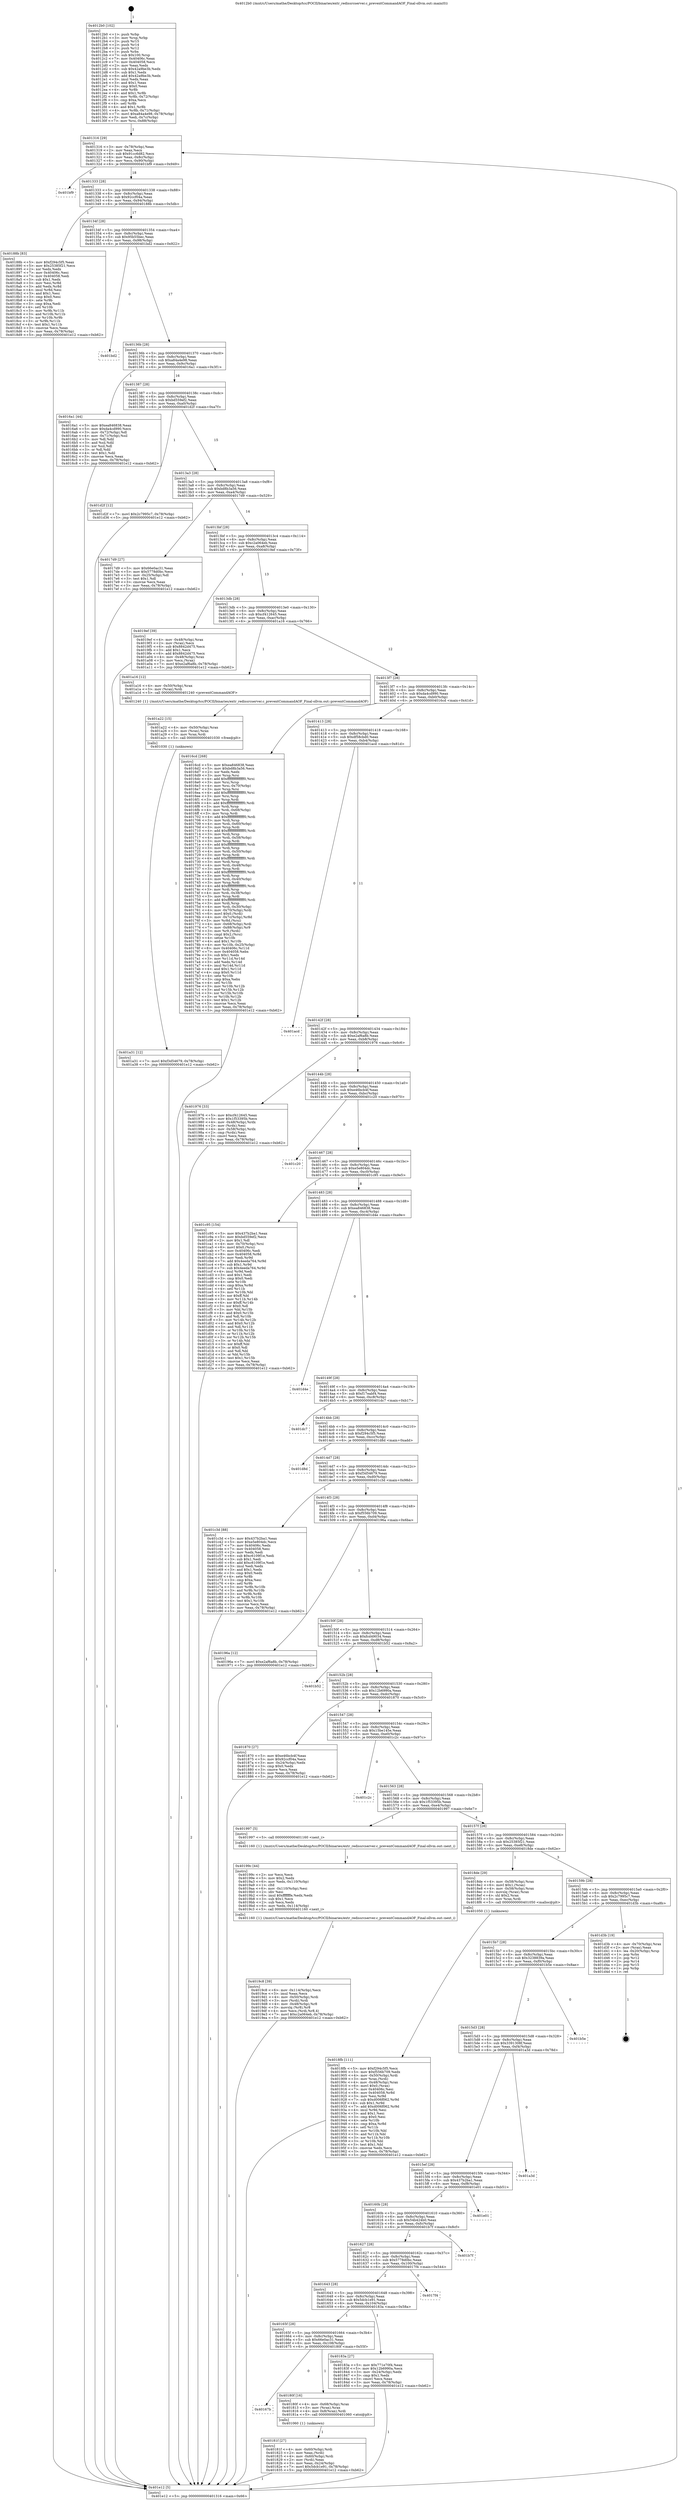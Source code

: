 digraph "0x4012b0" {
  label = "0x4012b0 (/mnt/c/Users/mathe/Desktop/tcc/POCII/binaries/extr_redissrcserver.c_preventCommandAOF_Final-ollvm.out::main(0))"
  labelloc = "t"
  node[shape=record]

  Entry [label="",width=0.3,height=0.3,shape=circle,fillcolor=black,style=filled]
  "0x401316" [label="{
     0x401316 [29]\l
     | [instrs]\l
     &nbsp;&nbsp;0x401316 \<+3\>: mov -0x78(%rbp),%eax\l
     &nbsp;&nbsp;0x401319 \<+2\>: mov %eax,%ecx\l
     &nbsp;&nbsp;0x40131b \<+6\>: sub $0x91cc6d82,%ecx\l
     &nbsp;&nbsp;0x401321 \<+6\>: mov %eax,-0x8c(%rbp)\l
     &nbsp;&nbsp;0x401327 \<+6\>: mov %ecx,-0x90(%rbp)\l
     &nbsp;&nbsp;0x40132d \<+6\>: je 0000000000401bf9 \<main+0x949\>\l
  }"]
  "0x401bf9" [label="{
     0x401bf9\l
  }", style=dashed]
  "0x401333" [label="{
     0x401333 [28]\l
     | [instrs]\l
     &nbsp;&nbsp;0x401333 \<+5\>: jmp 0000000000401338 \<main+0x88\>\l
     &nbsp;&nbsp;0x401338 \<+6\>: mov -0x8c(%rbp),%eax\l
     &nbsp;&nbsp;0x40133e \<+5\>: sub $0x92ccf04a,%eax\l
     &nbsp;&nbsp;0x401343 \<+6\>: mov %eax,-0x94(%rbp)\l
     &nbsp;&nbsp;0x401349 \<+6\>: je 000000000040188b \<main+0x5db\>\l
  }"]
  Exit [label="",width=0.3,height=0.3,shape=circle,fillcolor=black,style=filled,peripheries=2]
  "0x40188b" [label="{
     0x40188b [83]\l
     | [instrs]\l
     &nbsp;&nbsp;0x40188b \<+5\>: mov $0xf294c5f5,%eax\l
     &nbsp;&nbsp;0x401890 \<+5\>: mov $0x25385f21,%ecx\l
     &nbsp;&nbsp;0x401895 \<+2\>: xor %edx,%edx\l
     &nbsp;&nbsp;0x401897 \<+7\>: mov 0x40406c,%esi\l
     &nbsp;&nbsp;0x40189e \<+7\>: mov 0x404058,%edi\l
     &nbsp;&nbsp;0x4018a5 \<+3\>: sub $0x1,%edx\l
     &nbsp;&nbsp;0x4018a8 \<+3\>: mov %esi,%r8d\l
     &nbsp;&nbsp;0x4018ab \<+3\>: add %edx,%r8d\l
     &nbsp;&nbsp;0x4018ae \<+4\>: imul %r8d,%esi\l
     &nbsp;&nbsp;0x4018b2 \<+3\>: and $0x1,%esi\l
     &nbsp;&nbsp;0x4018b5 \<+3\>: cmp $0x0,%esi\l
     &nbsp;&nbsp;0x4018b8 \<+4\>: sete %r9b\l
     &nbsp;&nbsp;0x4018bc \<+3\>: cmp $0xa,%edi\l
     &nbsp;&nbsp;0x4018bf \<+4\>: setl %r10b\l
     &nbsp;&nbsp;0x4018c3 \<+3\>: mov %r9b,%r11b\l
     &nbsp;&nbsp;0x4018c6 \<+3\>: and %r10b,%r11b\l
     &nbsp;&nbsp;0x4018c9 \<+3\>: xor %r10b,%r9b\l
     &nbsp;&nbsp;0x4018cc \<+3\>: or %r9b,%r11b\l
     &nbsp;&nbsp;0x4018cf \<+4\>: test $0x1,%r11b\l
     &nbsp;&nbsp;0x4018d3 \<+3\>: cmovne %ecx,%eax\l
     &nbsp;&nbsp;0x4018d6 \<+3\>: mov %eax,-0x78(%rbp)\l
     &nbsp;&nbsp;0x4018d9 \<+5\>: jmp 0000000000401e12 \<main+0xb62\>\l
  }"]
  "0x40134f" [label="{
     0x40134f [28]\l
     | [instrs]\l
     &nbsp;&nbsp;0x40134f \<+5\>: jmp 0000000000401354 \<main+0xa4\>\l
     &nbsp;&nbsp;0x401354 \<+6\>: mov -0x8c(%rbp),%eax\l
     &nbsp;&nbsp;0x40135a \<+5\>: sub $0x95b55bec,%eax\l
     &nbsp;&nbsp;0x40135f \<+6\>: mov %eax,-0x98(%rbp)\l
     &nbsp;&nbsp;0x401365 \<+6\>: je 0000000000401bd2 \<main+0x922\>\l
  }"]
  "0x401a31" [label="{
     0x401a31 [12]\l
     | [instrs]\l
     &nbsp;&nbsp;0x401a31 \<+7\>: movl $0xf3d54679,-0x78(%rbp)\l
     &nbsp;&nbsp;0x401a38 \<+5\>: jmp 0000000000401e12 \<main+0xb62\>\l
  }"]
  "0x401bd2" [label="{
     0x401bd2\l
  }", style=dashed]
  "0x40136b" [label="{
     0x40136b [28]\l
     | [instrs]\l
     &nbsp;&nbsp;0x40136b \<+5\>: jmp 0000000000401370 \<main+0xc0\>\l
     &nbsp;&nbsp;0x401370 \<+6\>: mov -0x8c(%rbp),%eax\l
     &nbsp;&nbsp;0x401376 \<+5\>: sub $0xa84a4e98,%eax\l
     &nbsp;&nbsp;0x40137b \<+6\>: mov %eax,-0x9c(%rbp)\l
     &nbsp;&nbsp;0x401381 \<+6\>: je 00000000004016a1 \<main+0x3f1\>\l
  }"]
  "0x401a22" [label="{
     0x401a22 [15]\l
     | [instrs]\l
     &nbsp;&nbsp;0x401a22 \<+4\>: mov -0x50(%rbp),%rax\l
     &nbsp;&nbsp;0x401a26 \<+3\>: mov (%rax),%rax\l
     &nbsp;&nbsp;0x401a29 \<+3\>: mov %rax,%rdi\l
     &nbsp;&nbsp;0x401a2c \<+5\>: call 0000000000401030 \<free@plt\>\l
     | [calls]\l
     &nbsp;&nbsp;0x401030 \{1\} (unknown)\l
  }"]
  "0x4016a1" [label="{
     0x4016a1 [44]\l
     | [instrs]\l
     &nbsp;&nbsp;0x4016a1 \<+5\>: mov $0xea846838,%eax\l
     &nbsp;&nbsp;0x4016a6 \<+5\>: mov $0xda4cd990,%ecx\l
     &nbsp;&nbsp;0x4016ab \<+3\>: mov -0x72(%rbp),%dl\l
     &nbsp;&nbsp;0x4016ae \<+4\>: mov -0x71(%rbp),%sil\l
     &nbsp;&nbsp;0x4016b2 \<+3\>: mov %dl,%dil\l
     &nbsp;&nbsp;0x4016b5 \<+3\>: and %sil,%dil\l
     &nbsp;&nbsp;0x4016b8 \<+3\>: xor %sil,%dl\l
     &nbsp;&nbsp;0x4016bb \<+3\>: or %dl,%dil\l
     &nbsp;&nbsp;0x4016be \<+4\>: test $0x1,%dil\l
     &nbsp;&nbsp;0x4016c2 \<+3\>: cmovne %ecx,%eax\l
     &nbsp;&nbsp;0x4016c5 \<+3\>: mov %eax,-0x78(%rbp)\l
     &nbsp;&nbsp;0x4016c8 \<+5\>: jmp 0000000000401e12 \<main+0xb62\>\l
  }"]
  "0x401387" [label="{
     0x401387 [28]\l
     | [instrs]\l
     &nbsp;&nbsp;0x401387 \<+5\>: jmp 000000000040138c \<main+0xdc\>\l
     &nbsp;&nbsp;0x40138c \<+6\>: mov -0x8c(%rbp),%eax\l
     &nbsp;&nbsp;0x401392 \<+5\>: sub $0xbd559ef2,%eax\l
     &nbsp;&nbsp;0x401397 \<+6\>: mov %eax,-0xa0(%rbp)\l
     &nbsp;&nbsp;0x40139d \<+6\>: je 0000000000401d2f \<main+0xa7f\>\l
  }"]
  "0x401e12" [label="{
     0x401e12 [5]\l
     | [instrs]\l
     &nbsp;&nbsp;0x401e12 \<+5\>: jmp 0000000000401316 \<main+0x66\>\l
  }"]
  "0x4012b0" [label="{
     0x4012b0 [102]\l
     | [instrs]\l
     &nbsp;&nbsp;0x4012b0 \<+1\>: push %rbp\l
     &nbsp;&nbsp;0x4012b1 \<+3\>: mov %rsp,%rbp\l
     &nbsp;&nbsp;0x4012b4 \<+2\>: push %r15\l
     &nbsp;&nbsp;0x4012b6 \<+2\>: push %r14\l
     &nbsp;&nbsp;0x4012b8 \<+2\>: push %r12\l
     &nbsp;&nbsp;0x4012ba \<+1\>: push %rbx\l
     &nbsp;&nbsp;0x4012bb \<+7\>: sub $0x100,%rsp\l
     &nbsp;&nbsp;0x4012c2 \<+7\>: mov 0x40406c,%eax\l
     &nbsp;&nbsp;0x4012c9 \<+7\>: mov 0x404058,%ecx\l
     &nbsp;&nbsp;0x4012d0 \<+2\>: mov %eax,%edx\l
     &nbsp;&nbsp;0x4012d2 \<+6\>: sub $0x42a9be3b,%edx\l
     &nbsp;&nbsp;0x4012d8 \<+3\>: sub $0x1,%edx\l
     &nbsp;&nbsp;0x4012db \<+6\>: add $0x42a9be3b,%edx\l
     &nbsp;&nbsp;0x4012e1 \<+3\>: imul %edx,%eax\l
     &nbsp;&nbsp;0x4012e4 \<+3\>: and $0x1,%eax\l
     &nbsp;&nbsp;0x4012e7 \<+3\>: cmp $0x0,%eax\l
     &nbsp;&nbsp;0x4012ea \<+4\>: sete %r8b\l
     &nbsp;&nbsp;0x4012ee \<+4\>: and $0x1,%r8b\l
     &nbsp;&nbsp;0x4012f2 \<+4\>: mov %r8b,-0x72(%rbp)\l
     &nbsp;&nbsp;0x4012f6 \<+3\>: cmp $0xa,%ecx\l
     &nbsp;&nbsp;0x4012f9 \<+4\>: setl %r8b\l
     &nbsp;&nbsp;0x4012fd \<+4\>: and $0x1,%r8b\l
     &nbsp;&nbsp;0x401301 \<+4\>: mov %r8b,-0x71(%rbp)\l
     &nbsp;&nbsp;0x401305 \<+7\>: movl $0xa84a4e98,-0x78(%rbp)\l
     &nbsp;&nbsp;0x40130c \<+3\>: mov %edi,-0x7c(%rbp)\l
     &nbsp;&nbsp;0x40130f \<+7\>: mov %rsi,-0x88(%rbp)\l
  }"]
  "0x4019c8" [label="{
     0x4019c8 [39]\l
     | [instrs]\l
     &nbsp;&nbsp;0x4019c8 \<+6\>: mov -0x114(%rbp),%ecx\l
     &nbsp;&nbsp;0x4019ce \<+3\>: imul %eax,%ecx\l
     &nbsp;&nbsp;0x4019d1 \<+4\>: mov -0x50(%rbp),%rdi\l
     &nbsp;&nbsp;0x4019d5 \<+3\>: mov (%rdi),%rdi\l
     &nbsp;&nbsp;0x4019d8 \<+4\>: mov -0x48(%rbp),%r8\l
     &nbsp;&nbsp;0x4019dc \<+3\>: movslq (%r8),%r8\l
     &nbsp;&nbsp;0x4019df \<+4\>: mov %ecx,(%rdi,%r8,4)\l
     &nbsp;&nbsp;0x4019e3 \<+7\>: movl $0xc2a064eb,-0x78(%rbp)\l
     &nbsp;&nbsp;0x4019ea \<+5\>: jmp 0000000000401e12 \<main+0xb62\>\l
  }"]
  "0x401d2f" [label="{
     0x401d2f [12]\l
     | [instrs]\l
     &nbsp;&nbsp;0x401d2f \<+7\>: movl $0x2c7995c7,-0x78(%rbp)\l
     &nbsp;&nbsp;0x401d36 \<+5\>: jmp 0000000000401e12 \<main+0xb62\>\l
  }"]
  "0x4013a3" [label="{
     0x4013a3 [28]\l
     | [instrs]\l
     &nbsp;&nbsp;0x4013a3 \<+5\>: jmp 00000000004013a8 \<main+0xf8\>\l
     &nbsp;&nbsp;0x4013a8 \<+6\>: mov -0x8c(%rbp),%eax\l
     &nbsp;&nbsp;0x4013ae \<+5\>: sub $0xbd8b3a56,%eax\l
     &nbsp;&nbsp;0x4013b3 \<+6\>: mov %eax,-0xa4(%rbp)\l
     &nbsp;&nbsp;0x4013b9 \<+6\>: je 00000000004017d9 \<main+0x529\>\l
  }"]
  "0x40199c" [label="{
     0x40199c [44]\l
     | [instrs]\l
     &nbsp;&nbsp;0x40199c \<+2\>: xor %ecx,%ecx\l
     &nbsp;&nbsp;0x40199e \<+5\>: mov $0x2,%edx\l
     &nbsp;&nbsp;0x4019a3 \<+6\>: mov %edx,-0x110(%rbp)\l
     &nbsp;&nbsp;0x4019a9 \<+1\>: cltd\l
     &nbsp;&nbsp;0x4019aa \<+6\>: mov -0x110(%rbp),%esi\l
     &nbsp;&nbsp;0x4019b0 \<+2\>: idiv %esi\l
     &nbsp;&nbsp;0x4019b2 \<+6\>: imul $0xfffffffe,%edx,%edx\l
     &nbsp;&nbsp;0x4019b8 \<+3\>: sub $0x1,%ecx\l
     &nbsp;&nbsp;0x4019bb \<+2\>: sub %ecx,%edx\l
     &nbsp;&nbsp;0x4019bd \<+6\>: mov %edx,-0x114(%rbp)\l
     &nbsp;&nbsp;0x4019c3 \<+5\>: call 0000000000401160 \<next_i\>\l
     | [calls]\l
     &nbsp;&nbsp;0x401160 \{1\} (/mnt/c/Users/mathe/Desktop/tcc/POCII/binaries/extr_redissrcserver.c_preventCommandAOF_Final-ollvm.out::next_i)\l
  }"]
  "0x4017d9" [label="{
     0x4017d9 [27]\l
     | [instrs]\l
     &nbsp;&nbsp;0x4017d9 \<+5\>: mov $0x66e0ac31,%eax\l
     &nbsp;&nbsp;0x4017de \<+5\>: mov $0x5778d0bc,%ecx\l
     &nbsp;&nbsp;0x4017e3 \<+3\>: mov -0x25(%rbp),%dl\l
     &nbsp;&nbsp;0x4017e6 \<+3\>: test $0x1,%dl\l
     &nbsp;&nbsp;0x4017e9 \<+3\>: cmovne %ecx,%eax\l
     &nbsp;&nbsp;0x4017ec \<+3\>: mov %eax,-0x78(%rbp)\l
     &nbsp;&nbsp;0x4017ef \<+5\>: jmp 0000000000401e12 \<main+0xb62\>\l
  }"]
  "0x4013bf" [label="{
     0x4013bf [28]\l
     | [instrs]\l
     &nbsp;&nbsp;0x4013bf \<+5\>: jmp 00000000004013c4 \<main+0x114\>\l
     &nbsp;&nbsp;0x4013c4 \<+6\>: mov -0x8c(%rbp),%eax\l
     &nbsp;&nbsp;0x4013ca \<+5\>: sub $0xc2a064eb,%eax\l
     &nbsp;&nbsp;0x4013cf \<+6\>: mov %eax,-0xa8(%rbp)\l
     &nbsp;&nbsp;0x4013d5 \<+6\>: je 00000000004019ef \<main+0x73f\>\l
  }"]
  "0x4018fb" [label="{
     0x4018fb [111]\l
     | [instrs]\l
     &nbsp;&nbsp;0x4018fb \<+5\>: mov $0xf294c5f5,%ecx\l
     &nbsp;&nbsp;0x401900 \<+5\>: mov $0xf556b709,%edx\l
     &nbsp;&nbsp;0x401905 \<+4\>: mov -0x50(%rbp),%rdi\l
     &nbsp;&nbsp;0x401909 \<+3\>: mov %rax,(%rdi)\l
     &nbsp;&nbsp;0x40190c \<+4\>: mov -0x48(%rbp),%rax\l
     &nbsp;&nbsp;0x401910 \<+6\>: movl $0x0,(%rax)\l
     &nbsp;&nbsp;0x401916 \<+7\>: mov 0x40406c,%esi\l
     &nbsp;&nbsp;0x40191d \<+8\>: mov 0x404058,%r8d\l
     &nbsp;&nbsp;0x401925 \<+3\>: mov %esi,%r9d\l
     &nbsp;&nbsp;0x401928 \<+7\>: sub $0xd006f062,%r9d\l
     &nbsp;&nbsp;0x40192f \<+4\>: sub $0x1,%r9d\l
     &nbsp;&nbsp;0x401933 \<+7\>: add $0xd006f062,%r9d\l
     &nbsp;&nbsp;0x40193a \<+4\>: imul %r9d,%esi\l
     &nbsp;&nbsp;0x40193e \<+3\>: and $0x1,%esi\l
     &nbsp;&nbsp;0x401941 \<+3\>: cmp $0x0,%esi\l
     &nbsp;&nbsp;0x401944 \<+4\>: sete %r10b\l
     &nbsp;&nbsp;0x401948 \<+4\>: cmp $0xa,%r8d\l
     &nbsp;&nbsp;0x40194c \<+4\>: setl %r11b\l
     &nbsp;&nbsp;0x401950 \<+3\>: mov %r10b,%bl\l
     &nbsp;&nbsp;0x401953 \<+3\>: and %r11b,%bl\l
     &nbsp;&nbsp;0x401956 \<+3\>: xor %r11b,%r10b\l
     &nbsp;&nbsp;0x401959 \<+3\>: or %r10b,%bl\l
     &nbsp;&nbsp;0x40195c \<+3\>: test $0x1,%bl\l
     &nbsp;&nbsp;0x40195f \<+3\>: cmovne %edx,%ecx\l
     &nbsp;&nbsp;0x401962 \<+3\>: mov %ecx,-0x78(%rbp)\l
     &nbsp;&nbsp;0x401965 \<+5\>: jmp 0000000000401e12 \<main+0xb62\>\l
  }"]
  "0x4019ef" [label="{
     0x4019ef [39]\l
     | [instrs]\l
     &nbsp;&nbsp;0x4019ef \<+4\>: mov -0x48(%rbp),%rax\l
     &nbsp;&nbsp;0x4019f3 \<+2\>: mov (%rax),%ecx\l
     &nbsp;&nbsp;0x4019f5 \<+6\>: sub $0x8842d475,%ecx\l
     &nbsp;&nbsp;0x4019fb \<+3\>: add $0x1,%ecx\l
     &nbsp;&nbsp;0x4019fe \<+6\>: add $0x8842d475,%ecx\l
     &nbsp;&nbsp;0x401a04 \<+4\>: mov -0x48(%rbp),%rax\l
     &nbsp;&nbsp;0x401a08 \<+2\>: mov %ecx,(%rax)\l
     &nbsp;&nbsp;0x401a0a \<+7\>: movl $0xe2af6a8b,-0x78(%rbp)\l
     &nbsp;&nbsp;0x401a11 \<+5\>: jmp 0000000000401e12 \<main+0xb62\>\l
  }"]
  "0x4013db" [label="{
     0x4013db [28]\l
     | [instrs]\l
     &nbsp;&nbsp;0x4013db \<+5\>: jmp 00000000004013e0 \<main+0x130\>\l
     &nbsp;&nbsp;0x4013e0 \<+6\>: mov -0x8c(%rbp),%eax\l
     &nbsp;&nbsp;0x4013e6 \<+5\>: sub $0xcf412645,%eax\l
     &nbsp;&nbsp;0x4013eb \<+6\>: mov %eax,-0xac(%rbp)\l
     &nbsp;&nbsp;0x4013f1 \<+6\>: je 0000000000401a16 \<main+0x766\>\l
  }"]
  "0x40181f" [label="{
     0x40181f [27]\l
     | [instrs]\l
     &nbsp;&nbsp;0x40181f \<+4\>: mov -0x60(%rbp),%rdi\l
     &nbsp;&nbsp;0x401823 \<+2\>: mov %eax,(%rdi)\l
     &nbsp;&nbsp;0x401825 \<+4\>: mov -0x60(%rbp),%rdi\l
     &nbsp;&nbsp;0x401829 \<+2\>: mov (%rdi),%eax\l
     &nbsp;&nbsp;0x40182b \<+3\>: mov %eax,-0x24(%rbp)\l
     &nbsp;&nbsp;0x40182e \<+7\>: movl $0x5dcb1e91,-0x78(%rbp)\l
     &nbsp;&nbsp;0x401835 \<+5\>: jmp 0000000000401e12 \<main+0xb62\>\l
  }"]
  "0x401a16" [label="{
     0x401a16 [12]\l
     | [instrs]\l
     &nbsp;&nbsp;0x401a16 \<+4\>: mov -0x50(%rbp),%rax\l
     &nbsp;&nbsp;0x401a1a \<+3\>: mov (%rax),%rdi\l
     &nbsp;&nbsp;0x401a1d \<+5\>: call 0000000000401240 \<preventCommandAOF\>\l
     | [calls]\l
     &nbsp;&nbsp;0x401240 \{1\} (/mnt/c/Users/mathe/Desktop/tcc/POCII/binaries/extr_redissrcserver.c_preventCommandAOF_Final-ollvm.out::preventCommandAOF)\l
  }"]
  "0x4013f7" [label="{
     0x4013f7 [28]\l
     | [instrs]\l
     &nbsp;&nbsp;0x4013f7 \<+5\>: jmp 00000000004013fc \<main+0x14c\>\l
     &nbsp;&nbsp;0x4013fc \<+6\>: mov -0x8c(%rbp),%eax\l
     &nbsp;&nbsp;0x401402 \<+5\>: sub $0xda4cd990,%eax\l
     &nbsp;&nbsp;0x401407 \<+6\>: mov %eax,-0xb0(%rbp)\l
     &nbsp;&nbsp;0x40140d \<+6\>: je 00000000004016cd \<main+0x41d\>\l
  }"]
  "0x40167b" [label="{
     0x40167b\l
  }", style=dashed]
  "0x4016cd" [label="{
     0x4016cd [268]\l
     | [instrs]\l
     &nbsp;&nbsp;0x4016cd \<+5\>: mov $0xea846838,%eax\l
     &nbsp;&nbsp;0x4016d2 \<+5\>: mov $0xbd8b3a56,%ecx\l
     &nbsp;&nbsp;0x4016d7 \<+2\>: xor %edx,%edx\l
     &nbsp;&nbsp;0x4016d9 \<+3\>: mov %rsp,%rsi\l
     &nbsp;&nbsp;0x4016dc \<+4\>: add $0xfffffffffffffff0,%rsi\l
     &nbsp;&nbsp;0x4016e0 \<+3\>: mov %rsi,%rsp\l
     &nbsp;&nbsp;0x4016e3 \<+4\>: mov %rsi,-0x70(%rbp)\l
     &nbsp;&nbsp;0x4016e7 \<+3\>: mov %rsp,%rsi\l
     &nbsp;&nbsp;0x4016ea \<+4\>: add $0xfffffffffffffff0,%rsi\l
     &nbsp;&nbsp;0x4016ee \<+3\>: mov %rsi,%rsp\l
     &nbsp;&nbsp;0x4016f1 \<+3\>: mov %rsp,%rdi\l
     &nbsp;&nbsp;0x4016f4 \<+4\>: add $0xfffffffffffffff0,%rdi\l
     &nbsp;&nbsp;0x4016f8 \<+3\>: mov %rdi,%rsp\l
     &nbsp;&nbsp;0x4016fb \<+4\>: mov %rdi,-0x68(%rbp)\l
     &nbsp;&nbsp;0x4016ff \<+3\>: mov %rsp,%rdi\l
     &nbsp;&nbsp;0x401702 \<+4\>: add $0xfffffffffffffff0,%rdi\l
     &nbsp;&nbsp;0x401706 \<+3\>: mov %rdi,%rsp\l
     &nbsp;&nbsp;0x401709 \<+4\>: mov %rdi,-0x60(%rbp)\l
     &nbsp;&nbsp;0x40170d \<+3\>: mov %rsp,%rdi\l
     &nbsp;&nbsp;0x401710 \<+4\>: add $0xfffffffffffffff0,%rdi\l
     &nbsp;&nbsp;0x401714 \<+3\>: mov %rdi,%rsp\l
     &nbsp;&nbsp;0x401717 \<+4\>: mov %rdi,-0x58(%rbp)\l
     &nbsp;&nbsp;0x40171b \<+3\>: mov %rsp,%rdi\l
     &nbsp;&nbsp;0x40171e \<+4\>: add $0xfffffffffffffff0,%rdi\l
     &nbsp;&nbsp;0x401722 \<+3\>: mov %rdi,%rsp\l
     &nbsp;&nbsp;0x401725 \<+4\>: mov %rdi,-0x50(%rbp)\l
     &nbsp;&nbsp;0x401729 \<+3\>: mov %rsp,%rdi\l
     &nbsp;&nbsp;0x40172c \<+4\>: add $0xfffffffffffffff0,%rdi\l
     &nbsp;&nbsp;0x401730 \<+3\>: mov %rdi,%rsp\l
     &nbsp;&nbsp;0x401733 \<+4\>: mov %rdi,-0x48(%rbp)\l
     &nbsp;&nbsp;0x401737 \<+3\>: mov %rsp,%rdi\l
     &nbsp;&nbsp;0x40173a \<+4\>: add $0xfffffffffffffff0,%rdi\l
     &nbsp;&nbsp;0x40173e \<+3\>: mov %rdi,%rsp\l
     &nbsp;&nbsp;0x401741 \<+4\>: mov %rdi,-0x40(%rbp)\l
     &nbsp;&nbsp;0x401745 \<+3\>: mov %rsp,%rdi\l
     &nbsp;&nbsp;0x401748 \<+4\>: add $0xfffffffffffffff0,%rdi\l
     &nbsp;&nbsp;0x40174c \<+3\>: mov %rdi,%rsp\l
     &nbsp;&nbsp;0x40174f \<+4\>: mov %rdi,-0x38(%rbp)\l
     &nbsp;&nbsp;0x401753 \<+3\>: mov %rsp,%rdi\l
     &nbsp;&nbsp;0x401756 \<+4\>: add $0xfffffffffffffff0,%rdi\l
     &nbsp;&nbsp;0x40175a \<+3\>: mov %rdi,%rsp\l
     &nbsp;&nbsp;0x40175d \<+4\>: mov %rdi,-0x30(%rbp)\l
     &nbsp;&nbsp;0x401761 \<+4\>: mov -0x70(%rbp),%rdi\l
     &nbsp;&nbsp;0x401765 \<+6\>: movl $0x0,(%rdi)\l
     &nbsp;&nbsp;0x40176b \<+4\>: mov -0x7c(%rbp),%r8d\l
     &nbsp;&nbsp;0x40176f \<+3\>: mov %r8d,(%rsi)\l
     &nbsp;&nbsp;0x401772 \<+4\>: mov -0x68(%rbp),%rdi\l
     &nbsp;&nbsp;0x401776 \<+7\>: mov -0x88(%rbp),%r9\l
     &nbsp;&nbsp;0x40177d \<+3\>: mov %r9,(%rdi)\l
     &nbsp;&nbsp;0x401780 \<+3\>: cmpl $0x2,(%rsi)\l
     &nbsp;&nbsp;0x401783 \<+4\>: setne %r10b\l
     &nbsp;&nbsp;0x401787 \<+4\>: and $0x1,%r10b\l
     &nbsp;&nbsp;0x40178b \<+4\>: mov %r10b,-0x25(%rbp)\l
     &nbsp;&nbsp;0x40178f \<+8\>: mov 0x40406c,%r11d\l
     &nbsp;&nbsp;0x401797 \<+7\>: mov 0x404058,%ebx\l
     &nbsp;&nbsp;0x40179e \<+3\>: sub $0x1,%edx\l
     &nbsp;&nbsp;0x4017a1 \<+3\>: mov %r11d,%r14d\l
     &nbsp;&nbsp;0x4017a4 \<+3\>: add %edx,%r14d\l
     &nbsp;&nbsp;0x4017a7 \<+4\>: imul %r14d,%r11d\l
     &nbsp;&nbsp;0x4017ab \<+4\>: and $0x1,%r11d\l
     &nbsp;&nbsp;0x4017af \<+4\>: cmp $0x0,%r11d\l
     &nbsp;&nbsp;0x4017b3 \<+4\>: sete %r10b\l
     &nbsp;&nbsp;0x4017b7 \<+3\>: cmp $0xa,%ebx\l
     &nbsp;&nbsp;0x4017ba \<+4\>: setl %r15b\l
     &nbsp;&nbsp;0x4017be \<+3\>: mov %r10b,%r12b\l
     &nbsp;&nbsp;0x4017c1 \<+3\>: and %r15b,%r12b\l
     &nbsp;&nbsp;0x4017c4 \<+3\>: xor %r15b,%r10b\l
     &nbsp;&nbsp;0x4017c7 \<+3\>: or %r10b,%r12b\l
     &nbsp;&nbsp;0x4017ca \<+4\>: test $0x1,%r12b\l
     &nbsp;&nbsp;0x4017ce \<+3\>: cmovne %ecx,%eax\l
     &nbsp;&nbsp;0x4017d1 \<+3\>: mov %eax,-0x78(%rbp)\l
     &nbsp;&nbsp;0x4017d4 \<+5\>: jmp 0000000000401e12 \<main+0xb62\>\l
  }"]
  "0x401413" [label="{
     0x401413 [28]\l
     | [instrs]\l
     &nbsp;&nbsp;0x401413 \<+5\>: jmp 0000000000401418 \<main+0x168\>\l
     &nbsp;&nbsp;0x401418 \<+6\>: mov -0x8c(%rbp),%eax\l
     &nbsp;&nbsp;0x40141e \<+5\>: sub $0xdf58cbd0,%eax\l
     &nbsp;&nbsp;0x401423 \<+6\>: mov %eax,-0xb4(%rbp)\l
     &nbsp;&nbsp;0x401429 \<+6\>: je 0000000000401acd \<main+0x81d\>\l
  }"]
  "0x40180f" [label="{
     0x40180f [16]\l
     | [instrs]\l
     &nbsp;&nbsp;0x40180f \<+4\>: mov -0x68(%rbp),%rax\l
     &nbsp;&nbsp;0x401813 \<+3\>: mov (%rax),%rax\l
     &nbsp;&nbsp;0x401816 \<+4\>: mov 0x8(%rax),%rdi\l
     &nbsp;&nbsp;0x40181a \<+5\>: call 0000000000401060 \<atoi@plt\>\l
     | [calls]\l
     &nbsp;&nbsp;0x401060 \{1\} (unknown)\l
  }"]
  "0x40165f" [label="{
     0x40165f [28]\l
     | [instrs]\l
     &nbsp;&nbsp;0x40165f \<+5\>: jmp 0000000000401664 \<main+0x3b4\>\l
     &nbsp;&nbsp;0x401664 \<+6\>: mov -0x8c(%rbp),%eax\l
     &nbsp;&nbsp;0x40166a \<+5\>: sub $0x66e0ac31,%eax\l
     &nbsp;&nbsp;0x40166f \<+6\>: mov %eax,-0x108(%rbp)\l
     &nbsp;&nbsp;0x401675 \<+6\>: je 000000000040180f \<main+0x55f\>\l
  }"]
  "0x401acd" [label="{
     0x401acd\l
  }", style=dashed]
  "0x40142f" [label="{
     0x40142f [28]\l
     | [instrs]\l
     &nbsp;&nbsp;0x40142f \<+5\>: jmp 0000000000401434 \<main+0x184\>\l
     &nbsp;&nbsp;0x401434 \<+6\>: mov -0x8c(%rbp),%eax\l
     &nbsp;&nbsp;0x40143a \<+5\>: sub $0xe2af6a8b,%eax\l
     &nbsp;&nbsp;0x40143f \<+6\>: mov %eax,-0xb8(%rbp)\l
     &nbsp;&nbsp;0x401445 \<+6\>: je 0000000000401976 \<main+0x6c6\>\l
  }"]
  "0x40183a" [label="{
     0x40183a [27]\l
     | [instrs]\l
     &nbsp;&nbsp;0x40183a \<+5\>: mov $0x771e70f4,%eax\l
     &nbsp;&nbsp;0x40183f \<+5\>: mov $0x12b6990a,%ecx\l
     &nbsp;&nbsp;0x401844 \<+3\>: mov -0x24(%rbp),%edx\l
     &nbsp;&nbsp;0x401847 \<+3\>: cmp $0x1,%edx\l
     &nbsp;&nbsp;0x40184a \<+3\>: cmovl %ecx,%eax\l
     &nbsp;&nbsp;0x40184d \<+3\>: mov %eax,-0x78(%rbp)\l
     &nbsp;&nbsp;0x401850 \<+5\>: jmp 0000000000401e12 \<main+0xb62\>\l
  }"]
  "0x401976" [label="{
     0x401976 [33]\l
     | [instrs]\l
     &nbsp;&nbsp;0x401976 \<+5\>: mov $0xcf412645,%eax\l
     &nbsp;&nbsp;0x40197b \<+5\>: mov $0x1f53395b,%ecx\l
     &nbsp;&nbsp;0x401980 \<+4\>: mov -0x48(%rbp),%rdx\l
     &nbsp;&nbsp;0x401984 \<+2\>: mov (%rdx),%esi\l
     &nbsp;&nbsp;0x401986 \<+4\>: mov -0x58(%rbp),%rdx\l
     &nbsp;&nbsp;0x40198a \<+2\>: cmp (%rdx),%esi\l
     &nbsp;&nbsp;0x40198c \<+3\>: cmovl %ecx,%eax\l
     &nbsp;&nbsp;0x40198f \<+3\>: mov %eax,-0x78(%rbp)\l
     &nbsp;&nbsp;0x401992 \<+5\>: jmp 0000000000401e12 \<main+0xb62\>\l
  }"]
  "0x40144b" [label="{
     0x40144b [28]\l
     | [instrs]\l
     &nbsp;&nbsp;0x40144b \<+5\>: jmp 0000000000401450 \<main+0x1a0\>\l
     &nbsp;&nbsp;0x401450 \<+6\>: mov -0x8c(%rbp),%eax\l
     &nbsp;&nbsp;0x401456 \<+5\>: sub $0xe46bcb4f,%eax\l
     &nbsp;&nbsp;0x40145b \<+6\>: mov %eax,-0xbc(%rbp)\l
     &nbsp;&nbsp;0x401461 \<+6\>: je 0000000000401c20 \<main+0x970\>\l
  }"]
  "0x401643" [label="{
     0x401643 [28]\l
     | [instrs]\l
     &nbsp;&nbsp;0x401643 \<+5\>: jmp 0000000000401648 \<main+0x398\>\l
     &nbsp;&nbsp;0x401648 \<+6\>: mov -0x8c(%rbp),%eax\l
     &nbsp;&nbsp;0x40164e \<+5\>: sub $0x5dcb1e91,%eax\l
     &nbsp;&nbsp;0x401653 \<+6\>: mov %eax,-0x104(%rbp)\l
     &nbsp;&nbsp;0x401659 \<+6\>: je 000000000040183a \<main+0x58a\>\l
  }"]
  "0x401c20" [label="{
     0x401c20\l
  }", style=dashed]
  "0x401467" [label="{
     0x401467 [28]\l
     | [instrs]\l
     &nbsp;&nbsp;0x401467 \<+5\>: jmp 000000000040146c \<main+0x1bc\>\l
     &nbsp;&nbsp;0x40146c \<+6\>: mov -0x8c(%rbp),%eax\l
     &nbsp;&nbsp;0x401472 \<+5\>: sub $0xe5e804dc,%eax\l
     &nbsp;&nbsp;0x401477 \<+6\>: mov %eax,-0xc0(%rbp)\l
     &nbsp;&nbsp;0x40147d \<+6\>: je 0000000000401c95 \<main+0x9e5\>\l
  }"]
  "0x4017f4" [label="{
     0x4017f4\l
  }", style=dashed]
  "0x401c95" [label="{
     0x401c95 [154]\l
     | [instrs]\l
     &nbsp;&nbsp;0x401c95 \<+5\>: mov $0x437b2ba1,%eax\l
     &nbsp;&nbsp;0x401c9a \<+5\>: mov $0xbd559ef2,%ecx\l
     &nbsp;&nbsp;0x401c9f \<+2\>: mov $0x1,%dl\l
     &nbsp;&nbsp;0x401ca1 \<+4\>: mov -0x70(%rbp),%rsi\l
     &nbsp;&nbsp;0x401ca5 \<+6\>: movl $0x0,(%rsi)\l
     &nbsp;&nbsp;0x401cab \<+7\>: mov 0x40406c,%edi\l
     &nbsp;&nbsp;0x401cb2 \<+8\>: mov 0x404058,%r8d\l
     &nbsp;&nbsp;0x401cba \<+3\>: mov %edi,%r9d\l
     &nbsp;&nbsp;0x401cbd \<+7\>: add $0x4eeda764,%r9d\l
     &nbsp;&nbsp;0x401cc4 \<+4\>: sub $0x1,%r9d\l
     &nbsp;&nbsp;0x401cc8 \<+7\>: sub $0x4eeda764,%r9d\l
     &nbsp;&nbsp;0x401ccf \<+4\>: imul %r9d,%edi\l
     &nbsp;&nbsp;0x401cd3 \<+3\>: and $0x1,%edi\l
     &nbsp;&nbsp;0x401cd6 \<+3\>: cmp $0x0,%edi\l
     &nbsp;&nbsp;0x401cd9 \<+4\>: sete %r10b\l
     &nbsp;&nbsp;0x401cdd \<+4\>: cmp $0xa,%r8d\l
     &nbsp;&nbsp;0x401ce1 \<+4\>: setl %r11b\l
     &nbsp;&nbsp;0x401ce5 \<+3\>: mov %r10b,%bl\l
     &nbsp;&nbsp;0x401ce8 \<+3\>: xor $0xff,%bl\l
     &nbsp;&nbsp;0x401ceb \<+3\>: mov %r11b,%r14b\l
     &nbsp;&nbsp;0x401cee \<+4\>: xor $0xff,%r14b\l
     &nbsp;&nbsp;0x401cf2 \<+3\>: xor $0x0,%dl\l
     &nbsp;&nbsp;0x401cf5 \<+3\>: mov %bl,%r15b\l
     &nbsp;&nbsp;0x401cf8 \<+4\>: and $0x0,%r15b\l
     &nbsp;&nbsp;0x401cfc \<+3\>: and %dl,%r10b\l
     &nbsp;&nbsp;0x401cff \<+3\>: mov %r14b,%r12b\l
     &nbsp;&nbsp;0x401d02 \<+4\>: and $0x0,%r12b\l
     &nbsp;&nbsp;0x401d06 \<+3\>: and %dl,%r11b\l
     &nbsp;&nbsp;0x401d09 \<+3\>: or %r10b,%r15b\l
     &nbsp;&nbsp;0x401d0c \<+3\>: or %r11b,%r12b\l
     &nbsp;&nbsp;0x401d0f \<+3\>: xor %r12b,%r15b\l
     &nbsp;&nbsp;0x401d12 \<+3\>: or %r14b,%bl\l
     &nbsp;&nbsp;0x401d15 \<+3\>: xor $0xff,%bl\l
     &nbsp;&nbsp;0x401d18 \<+3\>: or $0x0,%dl\l
     &nbsp;&nbsp;0x401d1b \<+2\>: and %dl,%bl\l
     &nbsp;&nbsp;0x401d1d \<+3\>: or %bl,%r15b\l
     &nbsp;&nbsp;0x401d20 \<+4\>: test $0x1,%r15b\l
     &nbsp;&nbsp;0x401d24 \<+3\>: cmovne %ecx,%eax\l
     &nbsp;&nbsp;0x401d27 \<+3\>: mov %eax,-0x78(%rbp)\l
     &nbsp;&nbsp;0x401d2a \<+5\>: jmp 0000000000401e12 \<main+0xb62\>\l
  }"]
  "0x401483" [label="{
     0x401483 [28]\l
     | [instrs]\l
     &nbsp;&nbsp;0x401483 \<+5\>: jmp 0000000000401488 \<main+0x1d8\>\l
     &nbsp;&nbsp;0x401488 \<+6\>: mov -0x8c(%rbp),%eax\l
     &nbsp;&nbsp;0x40148e \<+5\>: sub $0xea846838,%eax\l
     &nbsp;&nbsp;0x401493 \<+6\>: mov %eax,-0xc4(%rbp)\l
     &nbsp;&nbsp;0x401499 \<+6\>: je 0000000000401d4e \<main+0xa9e\>\l
  }"]
  "0x401627" [label="{
     0x401627 [28]\l
     | [instrs]\l
     &nbsp;&nbsp;0x401627 \<+5\>: jmp 000000000040162c \<main+0x37c\>\l
     &nbsp;&nbsp;0x40162c \<+6\>: mov -0x8c(%rbp),%eax\l
     &nbsp;&nbsp;0x401632 \<+5\>: sub $0x5778d0bc,%eax\l
     &nbsp;&nbsp;0x401637 \<+6\>: mov %eax,-0x100(%rbp)\l
     &nbsp;&nbsp;0x40163d \<+6\>: je 00000000004017f4 \<main+0x544\>\l
  }"]
  "0x401d4e" [label="{
     0x401d4e\l
  }", style=dashed]
  "0x40149f" [label="{
     0x40149f [28]\l
     | [instrs]\l
     &nbsp;&nbsp;0x40149f \<+5\>: jmp 00000000004014a4 \<main+0x1f4\>\l
     &nbsp;&nbsp;0x4014a4 \<+6\>: mov -0x8c(%rbp),%eax\l
     &nbsp;&nbsp;0x4014aa \<+5\>: sub $0xf17eabf4,%eax\l
     &nbsp;&nbsp;0x4014af \<+6\>: mov %eax,-0xc8(%rbp)\l
     &nbsp;&nbsp;0x4014b5 \<+6\>: je 0000000000401dc7 \<main+0xb17\>\l
  }"]
  "0x401b7f" [label="{
     0x401b7f\l
  }", style=dashed]
  "0x401dc7" [label="{
     0x401dc7\l
  }", style=dashed]
  "0x4014bb" [label="{
     0x4014bb [28]\l
     | [instrs]\l
     &nbsp;&nbsp;0x4014bb \<+5\>: jmp 00000000004014c0 \<main+0x210\>\l
     &nbsp;&nbsp;0x4014c0 \<+6\>: mov -0x8c(%rbp),%eax\l
     &nbsp;&nbsp;0x4014c6 \<+5\>: sub $0xf294c5f5,%eax\l
     &nbsp;&nbsp;0x4014cb \<+6\>: mov %eax,-0xcc(%rbp)\l
     &nbsp;&nbsp;0x4014d1 \<+6\>: je 0000000000401d8d \<main+0xadd\>\l
  }"]
  "0x40160b" [label="{
     0x40160b [28]\l
     | [instrs]\l
     &nbsp;&nbsp;0x40160b \<+5\>: jmp 0000000000401610 \<main+0x360\>\l
     &nbsp;&nbsp;0x401610 \<+6\>: mov -0x8c(%rbp),%eax\l
     &nbsp;&nbsp;0x401616 \<+5\>: sub $0x54b424b0,%eax\l
     &nbsp;&nbsp;0x40161b \<+6\>: mov %eax,-0xfc(%rbp)\l
     &nbsp;&nbsp;0x401621 \<+6\>: je 0000000000401b7f \<main+0x8cf\>\l
  }"]
  "0x401d8d" [label="{
     0x401d8d\l
  }", style=dashed]
  "0x4014d7" [label="{
     0x4014d7 [28]\l
     | [instrs]\l
     &nbsp;&nbsp;0x4014d7 \<+5\>: jmp 00000000004014dc \<main+0x22c\>\l
     &nbsp;&nbsp;0x4014dc \<+6\>: mov -0x8c(%rbp),%eax\l
     &nbsp;&nbsp;0x4014e2 \<+5\>: sub $0xf3d54679,%eax\l
     &nbsp;&nbsp;0x4014e7 \<+6\>: mov %eax,-0xd0(%rbp)\l
     &nbsp;&nbsp;0x4014ed \<+6\>: je 0000000000401c3d \<main+0x98d\>\l
  }"]
  "0x401e01" [label="{
     0x401e01\l
  }", style=dashed]
  "0x401c3d" [label="{
     0x401c3d [88]\l
     | [instrs]\l
     &nbsp;&nbsp;0x401c3d \<+5\>: mov $0x437b2ba1,%eax\l
     &nbsp;&nbsp;0x401c42 \<+5\>: mov $0xe5e804dc,%ecx\l
     &nbsp;&nbsp;0x401c47 \<+7\>: mov 0x40406c,%edx\l
     &nbsp;&nbsp;0x401c4e \<+7\>: mov 0x404058,%esi\l
     &nbsp;&nbsp;0x401c55 \<+2\>: mov %edx,%edi\l
     &nbsp;&nbsp;0x401c57 \<+6\>: sub $0xc6109f1e,%edi\l
     &nbsp;&nbsp;0x401c5d \<+3\>: sub $0x1,%edi\l
     &nbsp;&nbsp;0x401c60 \<+6\>: add $0xc6109f1e,%edi\l
     &nbsp;&nbsp;0x401c66 \<+3\>: imul %edi,%edx\l
     &nbsp;&nbsp;0x401c69 \<+3\>: and $0x1,%edx\l
     &nbsp;&nbsp;0x401c6c \<+3\>: cmp $0x0,%edx\l
     &nbsp;&nbsp;0x401c6f \<+4\>: sete %r8b\l
     &nbsp;&nbsp;0x401c73 \<+3\>: cmp $0xa,%esi\l
     &nbsp;&nbsp;0x401c76 \<+4\>: setl %r9b\l
     &nbsp;&nbsp;0x401c7a \<+3\>: mov %r8b,%r10b\l
     &nbsp;&nbsp;0x401c7d \<+3\>: and %r9b,%r10b\l
     &nbsp;&nbsp;0x401c80 \<+3\>: xor %r9b,%r8b\l
     &nbsp;&nbsp;0x401c83 \<+3\>: or %r8b,%r10b\l
     &nbsp;&nbsp;0x401c86 \<+4\>: test $0x1,%r10b\l
     &nbsp;&nbsp;0x401c8a \<+3\>: cmovne %ecx,%eax\l
     &nbsp;&nbsp;0x401c8d \<+3\>: mov %eax,-0x78(%rbp)\l
     &nbsp;&nbsp;0x401c90 \<+5\>: jmp 0000000000401e12 \<main+0xb62\>\l
  }"]
  "0x4014f3" [label="{
     0x4014f3 [28]\l
     | [instrs]\l
     &nbsp;&nbsp;0x4014f3 \<+5\>: jmp 00000000004014f8 \<main+0x248\>\l
     &nbsp;&nbsp;0x4014f8 \<+6\>: mov -0x8c(%rbp),%eax\l
     &nbsp;&nbsp;0x4014fe \<+5\>: sub $0xf556b709,%eax\l
     &nbsp;&nbsp;0x401503 \<+6\>: mov %eax,-0xd4(%rbp)\l
     &nbsp;&nbsp;0x401509 \<+6\>: je 000000000040196a \<main+0x6ba\>\l
  }"]
  "0x4015ef" [label="{
     0x4015ef [28]\l
     | [instrs]\l
     &nbsp;&nbsp;0x4015ef \<+5\>: jmp 00000000004015f4 \<main+0x344\>\l
     &nbsp;&nbsp;0x4015f4 \<+6\>: mov -0x8c(%rbp),%eax\l
     &nbsp;&nbsp;0x4015fa \<+5\>: sub $0x437b2ba1,%eax\l
     &nbsp;&nbsp;0x4015ff \<+6\>: mov %eax,-0xf8(%rbp)\l
     &nbsp;&nbsp;0x401605 \<+6\>: je 0000000000401e01 \<main+0xb51\>\l
  }"]
  "0x40196a" [label="{
     0x40196a [12]\l
     | [instrs]\l
     &nbsp;&nbsp;0x40196a \<+7\>: movl $0xe2af6a8b,-0x78(%rbp)\l
     &nbsp;&nbsp;0x401971 \<+5\>: jmp 0000000000401e12 \<main+0xb62\>\l
  }"]
  "0x40150f" [label="{
     0x40150f [28]\l
     | [instrs]\l
     &nbsp;&nbsp;0x40150f \<+5\>: jmp 0000000000401514 \<main+0x264\>\l
     &nbsp;&nbsp;0x401514 \<+6\>: mov -0x8c(%rbp),%eax\l
     &nbsp;&nbsp;0x40151a \<+5\>: sub $0xfcd49034,%eax\l
     &nbsp;&nbsp;0x40151f \<+6\>: mov %eax,-0xd8(%rbp)\l
     &nbsp;&nbsp;0x401525 \<+6\>: je 0000000000401b52 \<main+0x8a2\>\l
  }"]
  "0x401a3d" [label="{
     0x401a3d\l
  }", style=dashed]
  "0x401b52" [label="{
     0x401b52\l
  }", style=dashed]
  "0x40152b" [label="{
     0x40152b [28]\l
     | [instrs]\l
     &nbsp;&nbsp;0x40152b \<+5\>: jmp 0000000000401530 \<main+0x280\>\l
     &nbsp;&nbsp;0x401530 \<+6\>: mov -0x8c(%rbp),%eax\l
     &nbsp;&nbsp;0x401536 \<+5\>: sub $0x12b6990a,%eax\l
     &nbsp;&nbsp;0x40153b \<+6\>: mov %eax,-0xdc(%rbp)\l
     &nbsp;&nbsp;0x401541 \<+6\>: je 0000000000401870 \<main+0x5c0\>\l
  }"]
  "0x4015d3" [label="{
     0x4015d3 [28]\l
     | [instrs]\l
     &nbsp;&nbsp;0x4015d3 \<+5\>: jmp 00000000004015d8 \<main+0x328\>\l
     &nbsp;&nbsp;0x4015d8 \<+6\>: mov -0x8c(%rbp),%eax\l
     &nbsp;&nbsp;0x4015de \<+5\>: sub $0x3391308f,%eax\l
     &nbsp;&nbsp;0x4015e3 \<+6\>: mov %eax,-0xf4(%rbp)\l
     &nbsp;&nbsp;0x4015e9 \<+6\>: je 0000000000401a3d \<main+0x78d\>\l
  }"]
  "0x401870" [label="{
     0x401870 [27]\l
     | [instrs]\l
     &nbsp;&nbsp;0x401870 \<+5\>: mov $0xe46bcb4f,%eax\l
     &nbsp;&nbsp;0x401875 \<+5\>: mov $0x92ccf04a,%ecx\l
     &nbsp;&nbsp;0x40187a \<+3\>: mov -0x24(%rbp),%edx\l
     &nbsp;&nbsp;0x40187d \<+3\>: cmp $0x0,%edx\l
     &nbsp;&nbsp;0x401880 \<+3\>: cmove %ecx,%eax\l
     &nbsp;&nbsp;0x401883 \<+3\>: mov %eax,-0x78(%rbp)\l
     &nbsp;&nbsp;0x401886 \<+5\>: jmp 0000000000401e12 \<main+0xb62\>\l
  }"]
  "0x401547" [label="{
     0x401547 [28]\l
     | [instrs]\l
     &nbsp;&nbsp;0x401547 \<+5\>: jmp 000000000040154c \<main+0x29c\>\l
     &nbsp;&nbsp;0x40154c \<+6\>: mov -0x8c(%rbp),%eax\l
     &nbsp;&nbsp;0x401552 \<+5\>: sub $0x15be145e,%eax\l
     &nbsp;&nbsp;0x401557 \<+6\>: mov %eax,-0xe0(%rbp)\l
     &nbsp;&nbsp;0x40155d \<+6\>: je 0000000000401c2c \<main+0x97c\>\l
  }"]
  "0x401b5e" [label="{
     0x401b5e\l
  }", style=dashed]
  "0x401c2c" [label="{
     0x401c2c\l
  }", style=dashed]
  "0x401563" [label="{
     0x401563 [28]\l
     | [instrs]\l
     &nbsp;&nbsp;0x401563 \<+5\>: jmp 0000000000401568 \<main+0x2b8\>\l
     &nbsp;&nbsp;0x401568 \<+6\>: mov -0x8c(%rbp),%eax\l
     &nbsp;&nbsp;0x40156e \<+5\>: sub $0x1f53395b,%eax\l
     &nbsp;&nbsp;0x401573 \<+6\>: mov %eax,-0xe4(%rbp)\l
     &nbsp;&nbsp;0x401579 \<+6\>: je 0000000000401997 \<main+0x6e7\>\l
  }"]
  "0x4015b7" [label="{
     0x4015b7 [28]\l
     | [instrs]\l
     &nbsp;&nbsp;0x4015b7 \<+5\>: jmp 00000000004015bc \<main+0x30c\>\l
     &nbsp;&nbsp;0x4015bc \<+6\>: mov -0x8c(%rbp),%eax\l
     &nbsp;&nbsp;0x4015c2 \<+5\>: sub $0x3238839a,%eax\l
     &nbsp;&nbsp;0x4015c7 \<+6\>: mov %eax,-0xf0(%rbp)\l
     &nbsp;&nbsp;0x4015cd \<+6\>: je 0000000000401b5e \<main+0x8ae\>\l
  }"]
  "0x401997" [label="{
     0x401997 [5]\l
     | [instrs]\l
     &nbsp;&nbsp;0x401997 \<+5\>: call 0000000000401160 \<next_i\>\l
     | [calls]\l
     &nbsp;&nbsp;0x401160 \{1\} (/mnt/c/Users/mathe/Desktop/tcc/POCII/binaries/extr_redissrcserver.c_preventCommandAOF_Final-ollvm.out::next_i)\l
  }"]
  "0x40157f" [label="{
     0x40157f [28]\l
     | [instrs]\l
     &nbsp;&nbsp;0x40157f \<+5\>: jmp 0000000000401584 \<main+0x2d4\>\l
     &nbsp;&nbsp;0x401584 \<+6\>: mov -0x8c(%rbp),%eax\l
     &nbsp;&nbsp;0x40158a \<+5\>: sub $0x25385f21,%eax\l
     &nbsp;&nbsp;0x40158f \<+6\>: mov %eax,-0xe8(%rbp)\l
     &nbsp;&nbsp;0x401595 \<+6\>: je 00000000004018de \<main+0x62e\>\l
  }"]
  "0x401d3b" [label="{
     0x401d3b [19]\l
     | [instrs]\l
     &nbsp;&nbsp;0x401d3b \<+4\>: mov -0x70(%rbp),%rax\l
     &nbsp;&nbsp;0x401d3f \<+2\>: mov (%rax),%eax\l
     &nbsp;&nbsp;0x401d41 \<+4\>: lea -0x20(%rbp),%rsp\l
     &nbsp;&nbsp;0x401d45 \<+1\>: pop %rbx\l
     &nbsp;&nbsp;0x401d46 \<+2\>: pop %r12\l
     &nbsp;&nbsp;0x401d48 \<+2\>: pop %r14\l
     &nbsp;&nbsp;0x401d4a \<+2\>: pop %r15\l
     &nbsp;&nbsp;0x401d4c \<+1\>: pop %rbp\l
     &nbsp;&nbsp;0x401d4d \<+1\>: ret\l
  }"]
  "0x4018de" [label="{
     0x4018de [29]\l
     | [instrs]\l
     &nbsp;&nbsp;0x4018de \<+4\>: mov -0x58(%rbp),%rax\l
     &nbsp;&nbsp;0x4018e2 \<+6\>: movl $0x1,(%rax)\l
     &nbsp;&nbsp;0x4018e8 \<+4\>: mov -0x58(%rbp),%rax\l
     &nbsp;&nbsp;0x4018ec \<+3\>: movslq (%rax),%rax\l
     &nbsp;&nbsp;0x4018ef \<+4\>: shl $0x2,%rax\l
     &nbsp;&nbsp;0x4018f3 \<+3\>: mov %rax,%rdi\l
     &nbsp;&nbsp;0x4018f6 \<+5\>: call 0000000000401050 \<malloc@plt\>\l
     | [calls]\l
     &nbsp;&nbsp;0x401050 \{1\} (unknown)\l
  }"]
  "0x40159b" [label="{
     0x40159b [28]\l
     | [instrs]\l
     &nbsp;&nbsp;0x40159b \<+5\>: jmp 00000000004015a0 \<main+0x2f0\>\l
     &nbsp;&nbsp;0x4015a0 \<+6\>: mov -0x8c(%rbp),%eax\l
     &nbsp;&nbsp;0x4015a6 \<+5\>: sub $0x2c7995c7,%eax\l
     &nbsp;&nbsp;0x4015ab \<+6\>: mov %eax,-0xec(%rbp)\l
     &nbsp;&nbsp;0x4015b1 \<+6\>: je 0000000000401d3b \<main+0xa8b\>\l
  }"]
  Entry -> "0x4012b0" [label=" 1"]
  "0x401316" -> "0x401bf9" [label=" 0"]
  "0x401316" -> "0x401333" [label=" 18"]
  "0x401d3b" -> Exit [label=" 1"]
  "0x401333" -> "0x40188b" [label=" 1"]
  "0x401333" -> "0x40134f" [label=" 17"]
  "0x401d2f" -> "0x401e12" [label=" 1"]
  "0x40134f" -> "0x401bd2" [label=" 0"]
  "0x40134f" -> "0x40136b" [label=" 17"]
  "0x401c95" -> "0x401e12" [label=" 1"]
  "0x40136b" -> "0x4016a1" [label=" 1"]
  "0x40136b" -> "0x401387" [label=" 16"]
  "0x4016a1" -> "0x401e12" [label=" 1"]
  "0x4012b0" -> "0x401316" [label=" 1"]
  "0x401e12" -> "0x401316" [label=" 17"]
  "0x401c3d" -> "0x401e12" [label=" 1"]
  "0x401387" -> "0x401d2f" [label=" 1"]
  "0x401387" -> "0x4013a3" [label=" 15"]
  "0x401a31" -> "0x401e12" [label=" 1"]
  "0x4013a3" -> "0x4017d9" [label=" 1"]
  "0x4013a3" -> "0x4013bf" [label=" 14"]
  "0x401a22" -> "0x401a31" [label=" 1"]
  "0x4013bf" -> "0x4019ef" [label=" 1"]
  "0x4013bf" -> "0x4013db" [label=" 13"]
  "0x401a16" -> "0x401a22" [label=" 1"]
  "0x4013db" -> "0x401a16" [label=" 1"]
  "0x4013db" -> "0x4013f7" [label=" 12"]
  "0x4019ef" -> "0x401e12" [label=" 1"]
  "0x4013f7" -> "0x4016cd" [label=" 1"]
  "0x4013f7" -> "0x401413" [label=" 11"]
  "0x4019c8" -> "0x401e12" [label=" 1"]
  "0x4016cd" -> "0x401e12" [label=" 1"]
  "0x4017d9" -> "0x401e12" [label=" 1"]
  "0x40199c" -> "0x4019c8" [label=" 1"]
  "0x401413" -> "0x401acd" [label=" 0"]
  "0x401413" -> "0x40142f" [label=" 11"]
  "0x401976" -> "0x401e12" [label=" 2"]
  "0x40142f" -> "0x401976" [label=" 2"]
  "0x40142f" -> "0x40144b" [label=" 9"]
  "0x40196a" -> "0x401e12" [label=" 1"]
  "0x40144b" -> "0x401c20" [label=" 0"]
  "0x40144b" -> "0x401467" [label=" 9"]
  "0x4018de" -> "0x4018fb" [label=" 1"]
  "0x401467" -> "0x401c95" [label=" 1"]
  "0x401467" -> "0x401483" [label=" 8"]
  "0x40188b" -> "0x401e12" [label=" 1"]
  "0x401483" -> "0x401d4e" [label=" 0"]
  "0x401483" -> "0x40149f" [label=" 8"]
  "0x40183a" -> "0x401e12" [label=" 1"]
  "0x40149f" -> "0x401dc7" [label=" 0"]
  "0x40149f" -> "0x4014bb" [label=" 8"]
  "0x40181f" -> "0x401e12" [label=" 1"]
  "0x4014bb" -> "0x401d8d" [label=" 0"]
  "0x4014bb" -> "0x4014d7" [label=" 8"]
  "0x40165f" -> "0x40167b" [label=" 0"]
  "0x4014d7" -> "0x401c3d" [label=" 1"]
  "0x4014d7" -> "0x4014f3" [label=" 7"]
  "0x40165f" -> "0x40180f" [label=" 1"]
  "0x4014f3" -> "0x40196a" [label=" 1"]
  "0x4014f3" -> "0x40150f" [label=" 6"]
  "0x401643" -> "0x40165f" [label=" 1"]
  "0x40150f" -> "0x401b52" [label=" 0"]
  "0x40150f" -> "0x40152b" [label=" 6"]
  "0x401643" -> "0x40183a" [label=" 1"]
  "0x40152b" -> "0x401870" [label=" 1"]
  "0x40152b" -> "0x401547" [label=" 5"]
  "0x401627" -> "0x401643" [label=" 2"]
  "0x401547" -> "0x401c2c" [label=" 0"]
  "0x401547" -> "0x401563" [label=" 5"]
  "0x401627" -> "0x4017f4" [label=" 0"]
  "0x401563" -> "0x401997" [label=" 1"]
  "0x401563" -> "0x40157f" [label=" 4"]
  "0x40160b" -> "0x401627" [label=" 2"]
  "0x40157f" -> "0x4018de" [label=" 1"]
  "0x40157f" -> "0x40159b" [label=" 3"]
  "0x40160b" -> "0x401b7f" [label=" 0"]
  "0x40159b" -> "0x401d3b" [label=" 1"]
  "0x40159b" -> "0x4015b7" [label=" 2"]
  "0x401870" -> "0x401e12" [label=" 1"]
  "0x4015b7" -> "0x401b5e" [label=" 0"]
  "0x4015b7" -> "0x4015d3" [label=" 2"]
  "0x4018fb" -> "0x401e12" [label=" 1"]
  "0x4015d3" -> "0x401a3d" [label=" 0"]
  "0x4015d3" -> "0x4015ef" [label=" 2"]
  "0x401997" -> "0x40199c" [label=" 1"]
  "0x4015ef" -> "0x401e01" [label=" 0"]
  "0x4015ef" -> "0x40160b" [label=" 2"]
  "0x40180f" -> "0x40181f" [label=" 1"]
}
